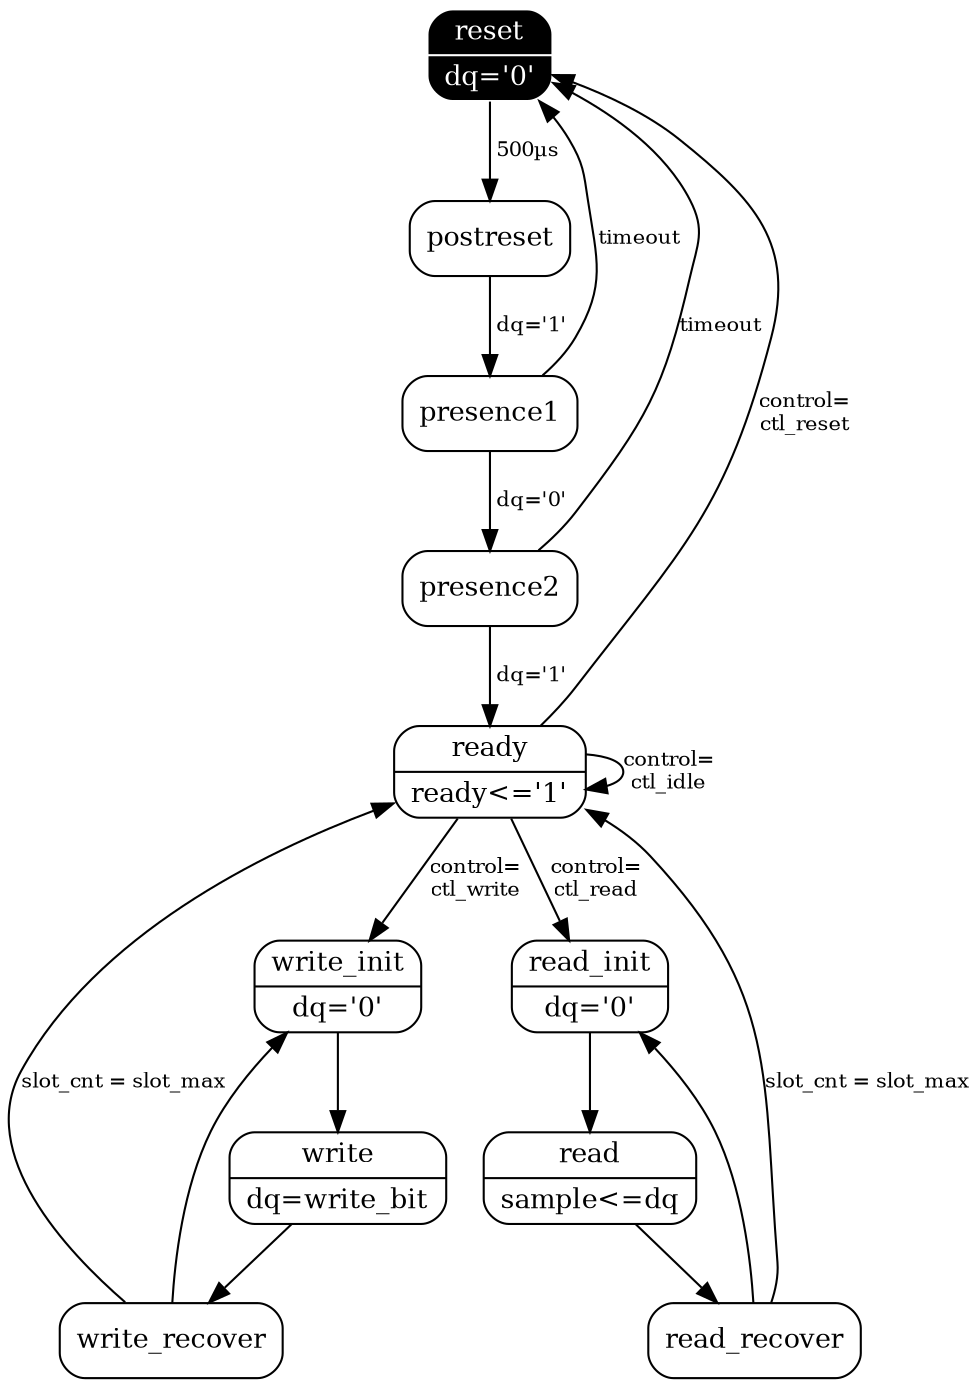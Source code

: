 digraph G
{
	//edge [fontname="cmr10"]
	//node [fontname="cmr10"]
	edge [fontsize=10];
	node [fontsize=13];
//	reset [shape=record, style=rounded, label=<{reset|<font point-size="9">DQ='Z'</font>}>]


/*		subgraph {
		rank = same; write; read;
	} */
	node [shape=record, style=rounded]
	reset [shape=record, style="rounded, filled",color=white, fillcolor=black, fontcolor = white, label = <{\N|dq='0'}>]
	postreset [label = <{\N}>]
	reset -> postreset [label = " 500µs"]
	postreset -> presence1 [label = " dq='1'"]
	presence1 -> presence2 [label = " dq='0'"]
	presence2 -> ready [label = " dq='1'"]

	presence1 -> reset [label = timeout, constraint=false]
	presence2 -> reset [label = timeout, constraint=false]

	ready [label = <{\N|ready&lt;='1'}>]
	ready -> reset [label = "control=\nctl_reset", constraint=false]
	ready -> ready [label = "control=\nctl_idle"]

	//Write
	ready -> write_init [label = "control=\nctl_write"]
	write_init [label = <{\N|dq='0'}>]
	write_init -> write
	write -> write_recover
	write [label = <{\N|dq=write_bit}>]
	write_recover -> write_init
	write_recover -> ready [label = "slot_cnt = slot_max"]

	//Read
	ready -> read_init [label = "control=\nctl_read"]
	read_init [label = <{\N|dq='0'}>]
	read_init -> read
	read -> read_recover
	read [label = <{\N|sample&lt;=dq}>]
	read_recover -> read_init
	read_recover -> ready [label = "slot_cnt = slot_max"]

}
/*
type state_t is	( Sreset
					, Spostreset
					, Spresence1
					, Spresence2
					, Spostpresence
					, Sready
					, Swrite_init
					, Swrite
					, Swrite_recover
					, Sread_init
					, Sread
					, Sread_recover
					);
*/
